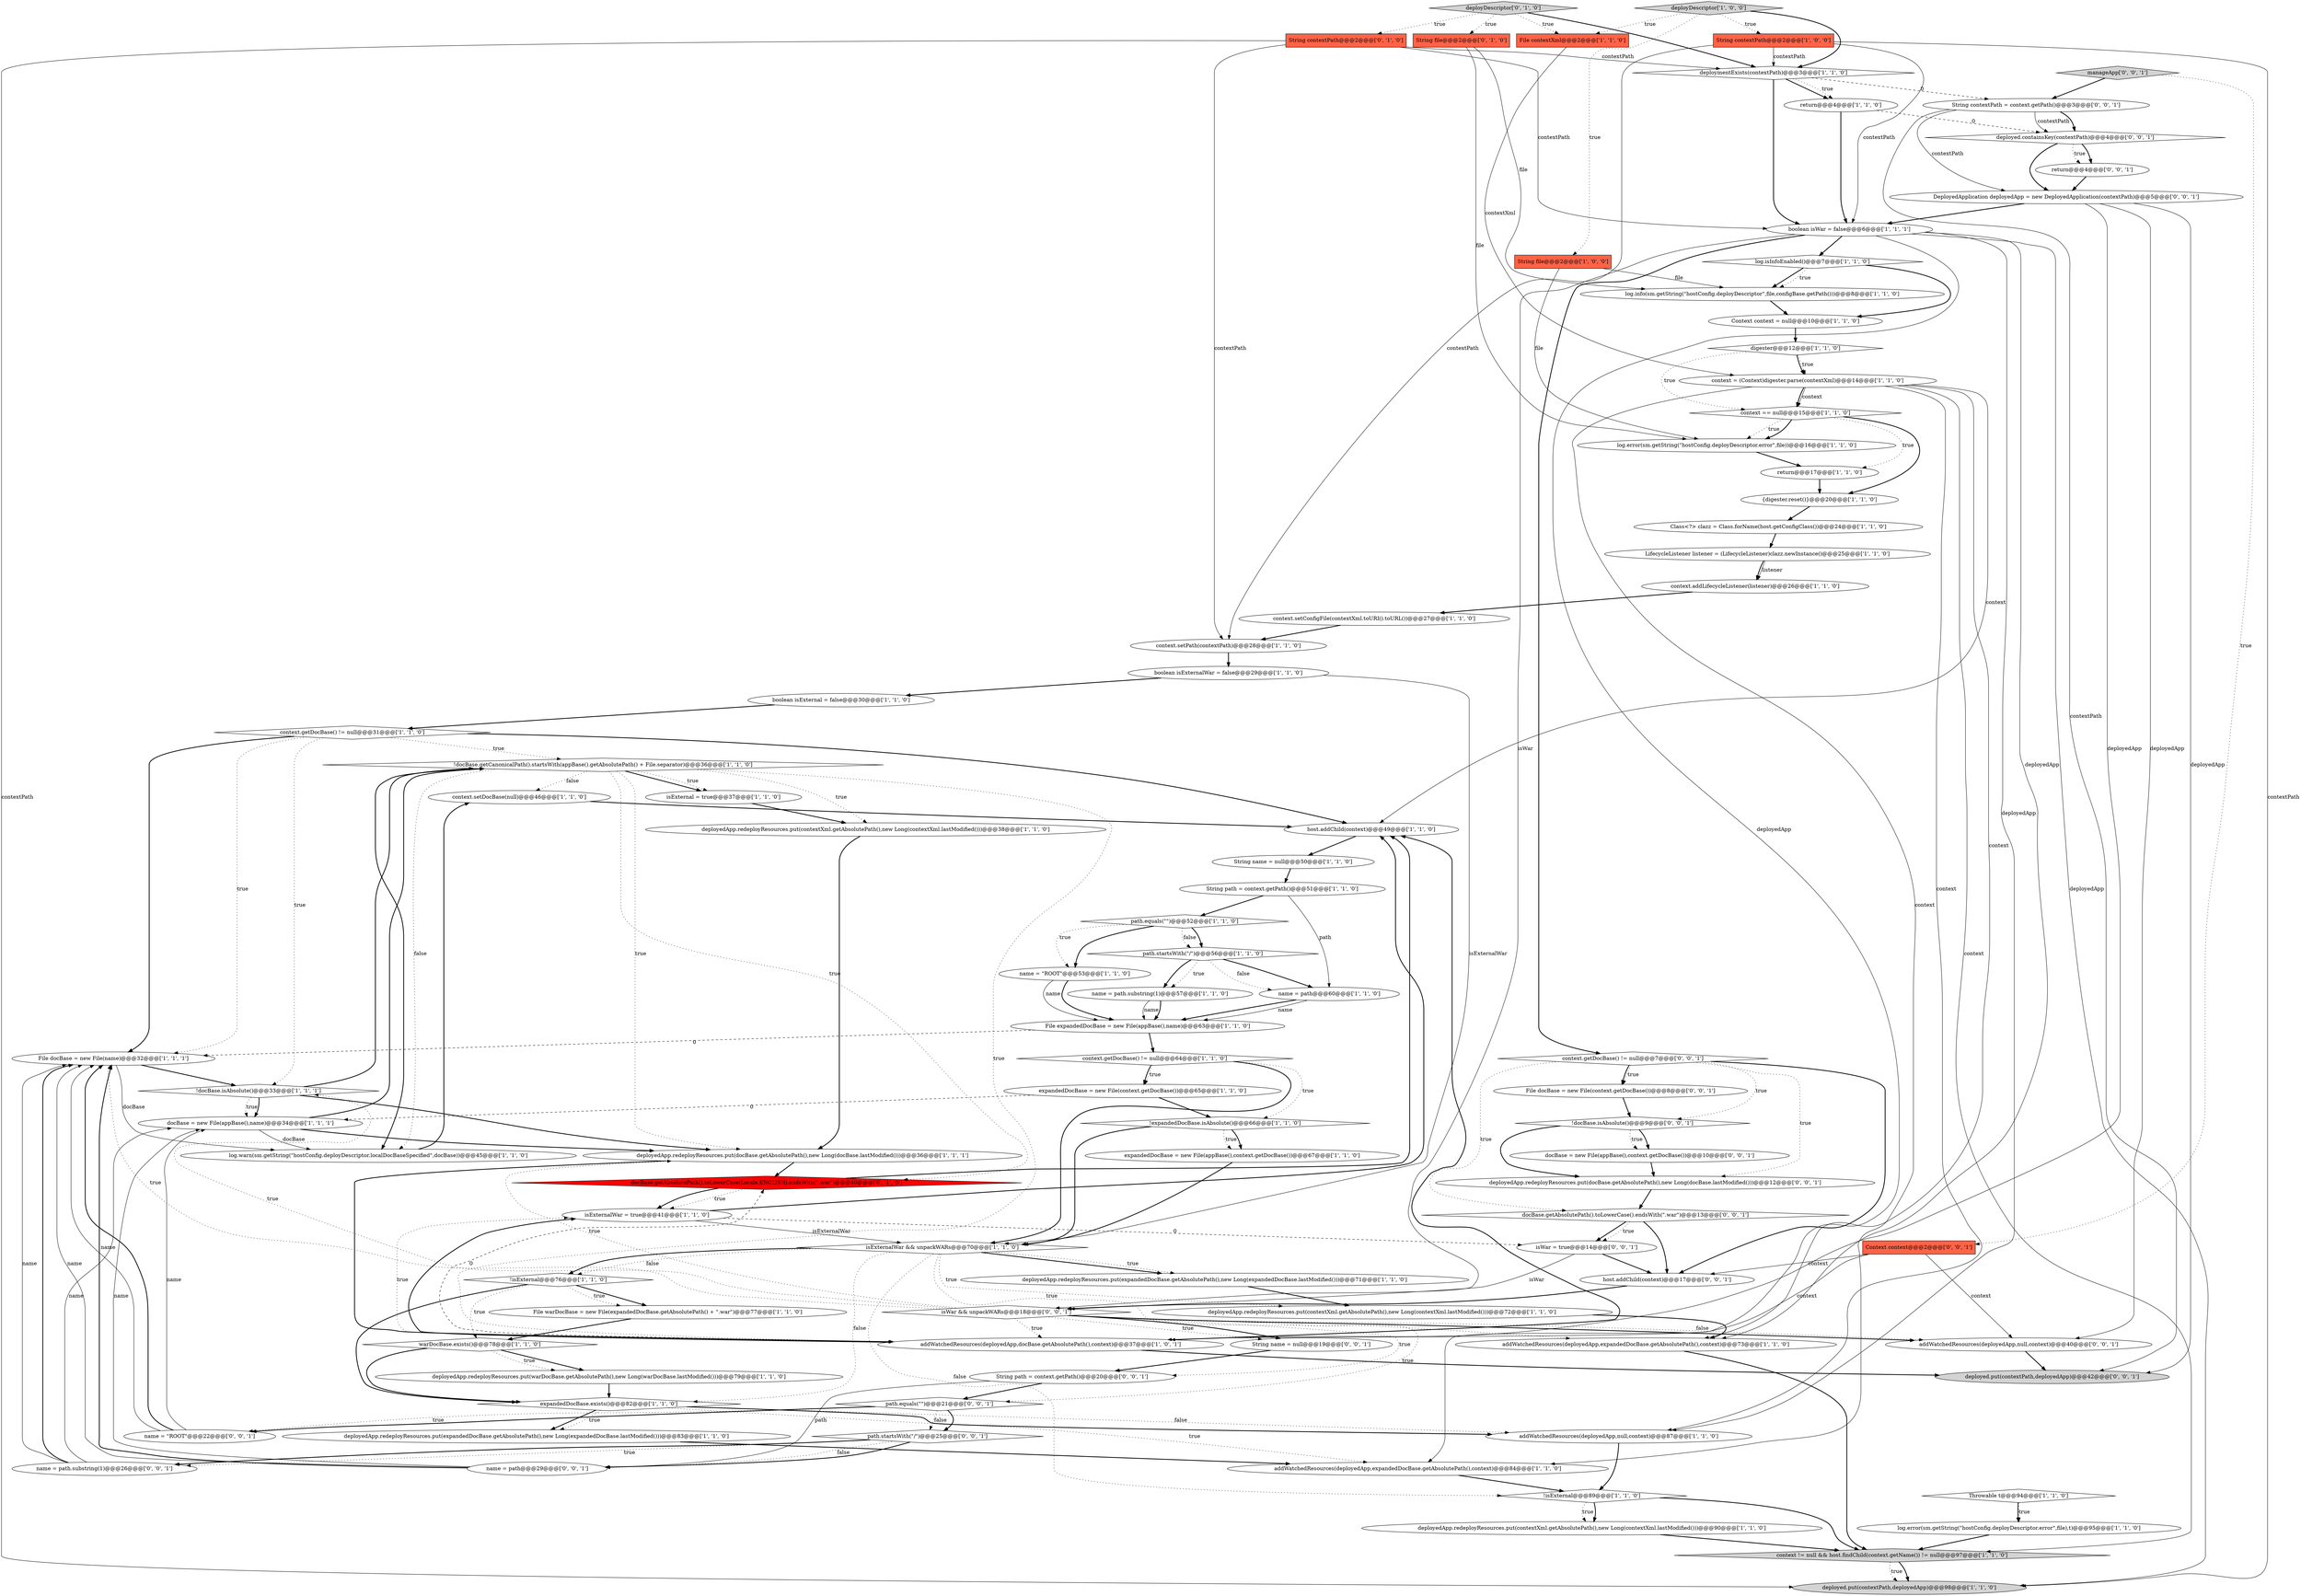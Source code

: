 digraph {
68 [style = filled, label = "String file@@@2@@@['0', '1', '0']", fillcolor = tomato, shape = box image = "AAA0AAABBB2BBB"];
51 [style = filled, label = "addWatchedResources(deployedApp,null,context)@@@87@@@['1', '1', '0']", fillcolor = white, shape = ellipse image = "AAA0AAABBB1BBB"];
23 [style = filled, label = "Context context = null@@@10@@@['1', '1', '0']", fillcolor = white, shape = ellipse image = "AAA0AAABBB1BBB"];
21 [style = filled, label = "context.setDocBase(null)@@@46@@@['1', '1', '0']", fillcolor = white, shape = ellipse image = "AAA0AAABBB1BBB"];
46 [style = filled, label = "context.getDocBase() != null@@@31@@@['1', '1', '0']", fillcolor = white, shape = diamond image = "AAA0AAABBB1BBB"];
39 [style = filled, label = "boolean isExternalWar = false@@@29@@@['1', '1', '0']", fillcolor = white, shape = ellipse image = "AAA0AAABBB1BBB"];
43 [style = filled, label = "String contextPath@@@2@@@['1', '0', '0']", fillcolor = tomato, shape = box image = "AAA0AAABBB1BBB"];
71 [style = filled, label = "deployedApp.redeployResources.put(docBase.getAbsolutePath(),new Long(docBase.lastModified()))@@@12@@@['0', '0', '1']", fillcolor = white, shape = ellipse image = "AAA0AAABBB3BBB"];
36 [style = filled, label = "warDocBase.exists()@@@78@@@['1', '1', '0']", fillcolor = white, shape = diamond image = "AAA0AAABBB1BBB"];
57 [style = filled, label = "!isExternal@@@76@@@['1', '1', '0']", fillcolor = white, shape = diamond image = "AAA0AAABBB1BBB"];
6 [style = filled, label = "path.startsWith(\"/\")@@@56@@@['1', '1', '0']", fillcolor = white, shape = diamond image = "AAA0AAABBB1BBB"];
7 [style = filled, label = "boolean isExternal = false@@@30@@@['1', '1', '0']", fillcolor = white, shape = ellipse image = "AAA0AAABBB1BBB"];
78 [style = filled, label = "return@@@4@@@['0', '0', '1']", fillcolor = white, shape = ellipse image = "AAA0AAABBB3BBB"];
80 [style = filled, label = "name = \"ROOT\"@@@22@@@['0', '0', '1']", fillcolor = white, shape = ellipse image = "AAA0AAABBB3BBB"];
14 [style = filled, label = "deploymentExists(contextPath)@@@3@@@['1', '1', '0']", fillcolor = white, shape = diamond image = "AAA0AAABBB1BBB"];
24 [style = filled, label = "expandedDocBase = new File(appBase(),context.getDocBase())@@@67@@@['1', '1', '0']", fillcolor = white, shape = ellipse image = "AAA0AAABBB1BBB"];
34 [style = filled, label = "context.addLifecycleListener(listener)@@@26@@@['1', '1', '0']", fillcolor = white, shape = ellipse image = "AAA0AAABBB1BBB"];
82 [style = filled, label = "isWar && unpackWARs@@@18@@@['0', '0', '1']", fillcolor = white, shape = diamond image = "AAA0AAABBB3BBB"];
93 [style = filled, label = "docBase.getAbsolutePath().toLowerCase().endsWith(\".war\")@@@13@@@['0', '0', '1']", fillcolor = white, shape = diamond image = "AAA0AAABBB3BBB"];
41 [style = filled, label = "File warDocBase = new File(expandedDocBase.getAbsolutePath() + \".war\")@@@77@@@['1', '1', '0']", fillcolor = white, shape = ellipse image = "AAA0AAABBB1BBB"];
0 [style = filled, label = "isExternal = true@@@37@@@['1', '1', '0']", fillcolor = white, shape = ellipse image = "AAA0AAABBB1BBB"];
15 [style = filled, label = "context.setConfigFile(contextXml.toURI().toURL())@@@27@@@['1', '1', '0']", fillcolor = white, shape = ellipse image = "AAA0AAABBB1BBB"];
73 [style = filled, label = "String contextPath = context.getPath()@@@3@@@['0', '0', '1']", fillcolor = white, shape = ellipse image = "AAA0AAABBB3BBB"];
77 [style = filled, label = "String name = null@@@19@@@['0', '0', '1']", fillcolor = white, shape = ellipse image = "AAA0AAABBB3BBB"];
20 [style = filled, label = "!expandedDocBase.isAbsolute()@@@66@@@['1', '1', '0']", fillcolor = white, shape = diamond image = "AAA0AAABBB1BBB"];
5 [style = filled, label = "deployedApp.redeployResources.put(contextXml.getAbsolutePath(),new Long(contextXml.lastModified()))@@@72@@@['1', '1', '0']", fillcolor = white, shape = ellipse image = "AAA0AAABBB1BBB"];
26 [style = filled, label = "deployedApp.redeployResources.put(contextXml.getAbsolutePath(),new Long(contextXml.lastModified()))@@@90@@@['1', '1', '0']", fillcolor = white, shape = ellipse image = "AAA0AAABBB1BBB"];
66 [style = filled, label = "String contextPath@@@2@@@['0', '1', '0']", fillcolor = tomato, shape = box image = "AAA0AAABBB2BBB"];
29 [style = filled, label = "!docBase.getCanonicalPath().startsWith(appBase().getAbsolutePath() + File.separator)@@@36@@@['1', '1', '0']", fillcolor = white, shape = diamond image = "AAA0AAABBB1BBB"];
74 [style = filled, label = "!docBase.isAbsolute()@@@9@@@['0', '0', '1']", fillcolor = white, shape = diamond image = "AAA0AAABBB3BBB"];
88 [style = filled, label = "Context context@@@2@@@['0', '0', '1']", fillcolor = tomato, shape = box image = "AAA0AAABBB3BBB"];
47 [style = filled, label = "String path = context.getPath()@@@51@@@['1', '1', '0']", fillcolor = white, shape = ellipse image = "AAA0AAABBB1BBB"];
55 [style = filled, label = "String file@@@2@@@['1', '0', '0']", fillcolor = tomato, shape = box image = "AAA0AAABBB1BBB"];
53 [style = filled, label = "log.isInfoEnabled()@@@7@@@['1', '1', '0']", fillcolor = white, shape = diamond image = "AAA0AAABBB1BBB"];
86 [style = filled, label = "deployed.put(contextPath,deployedApp)@@@42@@@['0', '0', '1']", fillcolor = lightgray, shape = ellipse image = "AAA0AAABBB3BBB"];
4 [style = filled, label = "log.warn(sm.getString(\"hostConfig.deployDescriptor.localDocBaseSpecified\",docBase))@@@45@@@['1', '1', '0']", fillcolor = white, shape = ellipse image = "AAA0AAABBB1BBB"];
2 [style = filled, label = "addWatchedResources(deployedApp,expandedDocBase.getAbsolutePath(),context)@@@73@@@['1', '1', '0']", fillcolor = white, shape = ellipse image = "AAA0AAABBB1BBB"];
84 [style = filled, label = "host.addChild(context)@@@17@@@['0', '0', '1']", fillcolor = white, shape = ellipse image = "AAA0AAABBB3BBB"];
89 [style = filled, label = "context.getDocBase() != null@@@7@@@['0', '0', '1']", fillcolor = white, shape = diamond image = "AAA0AAABBB3BBB"];
92 [style = filled, label = "addWatchedResources(deployedApp,null,context)@@@40@@@['0', '0', '1']", fillcolor = white, shape = ellipse image = "AAA0AAABBB3BBB"];
19 [style = filled, label = "expandedDocBase = new File(context.getDocBase())@@@65@@@['1', '1', '0']", fillcolor = white, shape = ellipse image = "AAA0AAABBB1BBB"];
49 [style = filled, label = "deployedApp.redeployResources.put(warDocBase.getAbsolutePath(),new Long(warDocBase.lastModified()))@@@79@@@['1', '1', '0']", fillcolor = white, shape = ellipse image = "AAA0AAABBB1BBB"];
42 [style = filled, label = "isExternalWar && unpackWARs@@@70@@@['1', '1', '0']", fillcolor = white, shape = diamond image = "AAA0AAABBB1BBB"];
70 [style = filled, label = "name = path@@@29@@@['0', '0', '1']", fillcolor = white, shape = ellipse image = "AAA0AAABBB3BBB"];
40 [style = filled, label = "!isExternal@@@89@@@['1', '1', '0']", fillcolor = white, shape = diamond image = "AAA0AAABBB1BBB"];
75 [style = filled, label = "path.equals(\"\")@@@21@@@['0', '0', '1']", fillcolor = white, shape = diamond image = "AAA0AAABBB3BBB"];
50 [style = filled, label = "isExternalWar = true@@@41@@@['1', '1', '0']", fillcolor = white, shape = ellipse image = "AAA0AAABBB1BBB"];
62 [style = filled, label = "log.error(sm.getString(\"hostConfig.deployDescriptor.error\",file))@@@16@@@['1', '1', '0']", fillcolor = white, shape = ellipse image = "AAA0AAABBB1BBB"];
60 [style = filled, label = "boolean isWar = false@@@6@@@['1', '1', '1']", fillcolor = white, shape = ellipse image = "AAA0AAABBB1BBB"];
1 [style = filled, label = "return@@@17@@@['1', '1', '0']", fillcolor = white, shape = ellipse image = "AAA0AAABBB1BBB"];
27 [style = filled, label = "deployedApp.redeployResources.put(expandedDocBase.getAbsolutePath(),new Long(expandedDocBase.lastModified()))@@@83@@@['1', '1', '0']", fillcolor = white, shape = ellipse image = "AAA0AAABBB1BBB"];
54 [style = filled, label = "path.equals(\"\")@@@52@@@['1', '1', '0']", fillcolor = white, shape = diamond image = "AAA0AAABBB1BBB"];
12 [style = filled, label = "context.setPath(contextPath)@@@28@@@['1', '1', '0']", fillcolor = white, shape = ellipse image = "AAA0AAABBB1BBB"];
91 [style = filled, label = "name = path.substring(1)@@@26@@@['0', '0', '1']", fillcolor = white, shape = ellipse image = "AAA0AAABBB3BBB"];
90 [style = filled, label = "path.startsWith(\"/\")@@@25@@@['0', '0', '1']", fillcolor = white, shape = diamond image = "AAA0AAABBB3BBB"];
32 [style = filled, label = "File expandedDocBase = new File(appBase(),name)@@@63@@@['1', '1', '0']", fillcolor = white, shape = ellipse image = "AAA0AAABBB1BBB"];
56 [style = filled, label = "File contextXml@@@2@@@['1', '1', '0']", fillcolor = tomato, shape = box image = "AAA0AAABBB1BBB"];
3 [style = filled, label = "{digester.reset()}@@@20@@@['1', '1', '0']", fillcolor = white, shape = ellipse image = "AAA0AAABBB1BBB"];
18 [style = filled, label = "name = \"ROOT\"@@@53@@@['1', '1', '0']", fillcolor = white, shape = ellipse image = "AAA0AAABBB1BBB"];
67 [style = filled, label = "deployDescriptor['0', '1', '0']", fillcolor = lightgray, shape = diamond image = "AAA0AAABBB2BBB"];
11 [style = filled, label = "name = path@@@60@@@['1', '1', '0']", fillcolor = white, shape = ellipse image = "AAA0AAABBB1BBB"];
35 [style = filled, label = "File docBase = new File(name)@@@32@@@['1', '1', '1']", fillcolor = white, shape = ellipse image = "AAA0AAABBB1BBB"];
30 [style = filled, label = "log.error(sm.getString(\"hostConfig.deployDescriptor.error\",file),t)@@@95@@@['1', '1', '0']", fillcolor = white, shape = ellipse image = "AAA0AAABBB1BBB"];
58 [style = filled, label = "context == null@@@15@@@['1', '1', '0']", fillcolor = white, shape = diamond image = "AAA0AAABBB1BBB"];
45 [style = filled, label = "host.addChild(context)@@@49@@@['1', '1', '0']", fillcolor = white, shape = ellipse image = "AAA0AAABBB1BBB"];
85 [style = filled, label = "String path = context.getPath()@@@20@@@['0', '0', '1']", fillcolor = white, shape = ellipse image = "AAA0AAABBB3BBB"];
61 [style = filled, label = "name = path.substring(1)@@@57@@@['1', '1', '0']", fillcolor = white, shape = ellipse image = "AAA0AAABBB1BBB"];
10 [style = filled, label = "Throwable t@@@94@@@['1', '1', '0']", fillcolor = white, shape = diamond image = "AAA0AAABBB1BBB"];
44 [style = filled, label = "log.info(sm.getString(\"hostConfig.deployDescriptor\",file,configBase.getPath()))@@@8@@@['1', '1', '0']", fillcolor = white, shape = ellipse image = "AAA0AAABBB1BBB"];
38 [style = filled, label = "Class<?> clazz = Class.forName(host.getConfigClass())@@@24@@@['1', '1', '0']", fillcolor = white, shape = ellipse image = "AAA0AAABBB1BBB"];
8 [style = filled, label = "deployedApp.redeployResources.put(contextXml.getAbsolutePath(),new Long(contextXml.lastModified()))@@@38@@@['1', '1', '0']", fillcolor = white, shape = ellipse image = "AAA0AAABBB1BBB"];
17 [style = filled, label = "LifecycleListener listener = (LifecycleListener)clazz.newInstance()@@@25@@@['1', '1', '0']", fillcolor = white, shape = ellipse image = "AAA0AAABBB1BBB"];
59 [style = filled, label = "addWatchedResources(deployedApp,expandedDocBase.getAbsolutePath(),context)@@@84@@@['1', '1', '0']", fillcolor = white, shape = ellipse image = "AAA0AAABBB1BBB"];
81 [style = filled, label = "DeployedApplication deployedApp = new DeployedApplication(contextPath)@@@5@@@['0', '0', '1']", fillcolor = white, shape = ellipse image = "AAA0AAABBB3BBB"];
65 [style = filled, label = "context != null && host.findChild(context.getName()) != null@@@97@@@['1', '1', '0']", fillcolor = lightgray, shape = diamond image = "AAA0AAABBB1BBB"];
13 [style = filled, label = "return@@@4@@@['1', '1', '0']", fillcolor = white, shape = ellipse image = "AAA0AAABBB1BBB"];
16 [style = filled, label = "deployDescriptor['1', '0', '0']", fillcolor = lightgray, shape = diamond image = "AAA0AAABBB1BBB"];
37 [style = filled, label = "context = (Context)digester.parse(contextXml)@@@14@@@['1', '1', '0']", fillcolor = white, shape = ellipse image = "AAA0AAABBB1BBB"];
76 [style = filled, label = "File docBase = new File(context.getDocBase())@@@8@@@['0', '0', '1']", fillcolor = white, shape = ellipse image = "AAA0AAABBB3BBB"];
69 [style = filled, label = "docBase.getAbsolutePath().toLowerCase(Locale.ENGLISH).endsWith(\".war\")@@@40@@@['0', '1', '0']", fillcolor = red, shape = diamond image = "AAA1AAABBB2BBB"];
64 [style = filled, label = "expandedDocBase.exists()@@@82@@@['1', '1', '0']", fillcolor = white, shape = diamond image = "AAA0AAABBB1BBB"];
25 [style = filled, label = "deployed.put(contextPath,deployedApp)@@@98@@@['1', '1', '0']", fillcolor = lightgray, shape = ellipse image = "AAA0AAABBB1BBB"];
63 [style = filled, label = "deployedApp.redeployResources.put(docBase.getAbsolutePath(),new Long(docBase.lastModified()))@@@36@@@['1', '1', '1']", fillcolor = white, shape = ellipse image = "AAA0AAABBB1BBB"];
22 [style = filled, label = "context.getDocBase() != null@@@64@@@['1', '1', '0']", fillcolor = white, shape = diamond image = "AAA0AAABBB1BBB"];
87 [style = filled, label = "deployed.containsKey(contextPath)@@@4@@@['0', '0', '1']", fillcolor = white, shape = diamond image = "AAA0AAABBB3BBB"];
83 [style = filled, label = "manageApp['0', '0', '1']", fillcolor = lightgray, shape = diamond image = "AAA0AAABBB3BBB"];
9 [style = filled, label = "docBase = new File(appBase(),name)@@@34@@@['1', '1', '1']", fillcolor = white, shape = ellipse image = "AAA0AAABBB1BBB"];
52 [style = filled, label = "!docBase.isAbsolute()@@@33@@@['1', '1', '1']", fillcolor = white, shape = diamond image = "AAA0AAABBB1BBB"];
28 [style = filled, label = "digester@@@12@@@['1', '1', '0']", fillcolor = white, shape = diamond image = "AAA0AAABBB1BBB"];
33 [style = filled, label = "addWatchedResources(deployedApp,docBase.getAbsolutePath(),context)@@@37@@@['1', '0', '1']", fillcolor = white, shape = ellipse image = "AAA0AAABBB1BBB"];
72 [style = filled, label = "docBase = new File(appBase(),context.getDocBase())@@@10@@@['0', '0', '1']", fillcolor = white, shape = ellipse image = "AAA0AAABBB3BBB"];
31 [style = filled, label = "String name = null@@@50@@@['1', '1', '0']", fillcolor = white, shape = ellipse image = "AAA0AAABBB1BBB"];
79 [style = filled, label = "isWar = true@@@14@@@['0', '0', '1']", fillcolor = white, shape = ellipse image = "AAA0AAABBB3BBB"];
48 [style = filled, label = "deployedApp.redeployResources.put(expandedDocBase.getAbsolutePath(),new Long(expandedDocBase.lastModified()))@@@71@@@['1', '1', '0']", fillcolor = white, shape = ellipse image = "AAA0AAABBB1BBB"];
32->22 [style = bold, label=""];
64->51 [style = bold, label=""];
74->72 [style = bold, label=""];
9->4 [style = solid, label="docBase"];
8->63 [style = bold, label=""];
29->0 [style = bold, label=""];
34->15 [style = bold, label=""];
60->53 [style = bold, label=""];
53->44 [style = bold, label=""];
90->91 [style = dotted, label="true"];
33->50 [style = dotted, label="true"];
42->48 [style = bold, label=""];
66->14 [style = solid, label="contextPath"];
58->62 [style = dotted, label="true"];
82->35 [style = dotted, label="true"];
58->3 [style = bold, label=""];
3->38 [style = bold, label=""];
43->25 [style = solid, label="contextPath"];
73->87 [style = solid, label="contextPath"];
10->30 [style = dotted, label="true"];
45->31 [style = bold, label=""];
57->41 [style = bold, label=""];
60->51 [style = solid, label="deployedApp"];
91->35 [style = bold, label=""];
29->8 [style = dotted, label="true"];
9->63 [style = bold, label=""];
52->9 [style = dotted, label="true"];
23->28 [style = bold, label=""];
69->50 [style = bold, label=""];
26->65 [style = bold, label=""];
44->23 [style = bold, label=""];
30->65 [style = bold, label=""];
90->70 [style = bold, label=""];
83->88 [style = dotted, label="true"];
66->25 [style = solid, label="contextPath"];
88->84 [style = solid, label="context"];
58->62 [style = bold, label=""];
42->64 [style = dotted, label="false"];
6->11 [style = bold, label=""];
93->79 [style = bold, label=""];
42->48 [style = dotted, label="true"];
68->44 [style = solid, label="file"];
0->8 [style = bold, label=""];
50->45 [style = bold, label=""];
82->33 [style = dotted, label="true"];
18->32 [style = bold, label=""];
70->35 [style = bold, label=""];
40->26 [style = bold, label=""];
60->59 [style = solid, label="deployedApp"];
33->45 [style = bold, label=""];
43->60 [style = solid, label="contextPath"];
54->6 [style = bold, label=""];
16->14 [style = bold, label=""];
57->41 [style = dotted, label="true"];
88->33 [style = solid, label="context"];
60->82 [style = solid, label="isWar"];
60->25 [style = solid, label="deployedApp"];
47->11 [style = solid, label="path"];
9->29 [style = bold, label=""];
73->86 [style = solid, label="contextPath"];
81->92 [style = solid, label="deployedApp"];
93->84 [style = bold, label=""];
83->73 [style = bold, label=""];
82->92 [style = bold, label=""];
6->61 [style = dotted, label="true"];
42->40 [style = dotted, label="false"];
6->11 [style = dotted, label="false"];
64->27 [style = bold, label=""];
49->64 [style = bold, label=""];
55->44 [style = solid, label="file"];
73->81 [style = solid, label="contextPath"];
16->43 [style = dotted, label="true"];
22->19 [style = dotted, label="true"];
28->37 [style = bold, label=""];
58->1 [style = dotted, label="true"];
46->29 [style = dotted, label="true"];
20->24 [style = dotted, label="true"];
57->36 [style = dotted, label="true"];
7->46 [style = bold, label=""];
40->26 [style = dotted, label="true"];
89->76 [style = dotted, label="true"];
82->63 [style = dotted, label="true"];
37->58 [style = bold, label=""];
89->74 [style = dotted, label="true"];
79->82 [style = solid, label="isWar"];
52->9 [style = bold, label=""];
19->20 [style = bold, label=""];
79->84 [style = bold, label=""];
32->35 [style = dashed, label="0"];
82->52 [style = dotted, label="true"];
85->70 [style = solid, label="path"];
4->21 [style = bold, label=""];
43->12 [style = solid, label="contextPath"];
68->62 [style = solid, label="file"];
70->9 [style = solid, label="name"];
14->60 [style = bold, label=""];
63->69 [style = bold, label=""];
37->59 [style = solid, label="context"];
33->50 [style = bold, label=""];
29->63 [style = dotted, label="true"];
61->32 [style = solid, label="name"];
35->52 [style = bold, label=""];
11->32 [style = solid, label="name"];
13->60 [style = bold, label=""];
6->61 [style = bold, label=""];
60->2 [style = solid, label="deployedApp"];
21->45 [style = bold, label=""];
17->34 [style = bold, label=""];
22->20 [style = dotted, label="true"];
27->59 [style = bold, label=""];
47->54 [style = bold, label=""];
39->7 [style = bold, label=""];
80->9 [style = solid, label="name"];
61->32 [style = bold, label=""];
36->49 [style = bold, label=""];
39->42 [style = solid, label="isExternalWar"];
72->71 [style = bold, label=""];
71->93 [style = bold, label=""];
66->12 [style = solid, label="contextPath"];
82->92 [style = dotted, label="false"];
15->12 [style = bold, label=""];
91->9 [style = solid, label="name"];
31->47 [style = bold, label=""];
48->5 [style = bold, label=""];
50->79 [style = dashed, label="0"];
40->65 [style = bold, label=""];
28->37 [style = dotted, label="true"];
93->79 [style = dotted, label="true"];
38->17 [style = bold, label=""];
90->91 [style = bold, label=""];
56->37 [style = solid, label="contextXml"];
75->90 [style = bold, label=""];
52->63 [style = bold, label=""];
65->25 [style = bold, label=""];
22->42 [style = bold, label=""];
29->0 [style = dotted, label="true"];
69->50 [style = dotted, label="true"];
18->32 [style = solid, label="name"];
89->93 [style = dotted, label="true"];
37->51 [style = solid, label="context"];
65->25 [style = dotted, label="true"];
62->1 [style = bold, label=""];
82->85 [style = dotted, label="true"];
22->19 [style = bold, label=""];
64->51 [style = dotted, label="false"];
46->35 [style = dotted, label="true"];
16->55 [style = dotted, label="true"];
60->89 [style = bold, label=""];
82->77 [style = bold, label=""];
1->3 [style = bold, label=""];
87->81 [style = bold, label=""];
14->73 [style = dashed, label="0"];
75->90 [style = dotted, label="false"];
11->32 [style = bold, label=""];
33->86 [style = bold, label=""];
75->80 [style = dotted, label="true"];
28->58 [style = dotted, label="true"];
35->4 [style = solid, label="docBase"];
29->69 [style = dotted, label="true"];
67->66 [style = dotted, label="true"];
42->2 [style = dotted, label="true"];
36->49 [style = dotted, label="true"];
88->92 [style = solid, label="context"];
89->76 [style = bold, label=""];
76->74 [style = bold, label=""];
51->40 [style = bold, label=""];
42->5 [style = dotted, label="true"];
41->36 [style = bold, label=""];
74->72 [style = dotted, label="true"];
42->57 [style = bold, label=""];
53->44 [style = dotted, label="true"];
46->35 [style = bold, label=""];
91->35 [style = solid, label="name"];
77->85 [style = bold, label=""];
29->4 [style = dotted, label="false"];
20->42 [style = bold, label=""];
82->75 [style = dotted, label="true"];
81->86 [style = solid, label="deployedApp"];
53->23 [style = bold, label=""];
14->13 [style = bold, label=""];
42->57 [style = dotted, label="false"];
12->39 [style = bold, label=""];
55->62 [style = solid, label="file"];
87->78 [style = bold, label=""];
37->65 [style = solid, label="context"];
10->30 [style = bold, label=""];
37->58 [style = solid, label="context"];
80->35 [style = bold, label=""];
36->64 [style = bold, label=""];
33->69 [style = dashed, label="0"];
46->52 [style = dotted, label="true"];
16->56 [style = dotted, label="true"];
24->42 [style = bold, label=""];
78->81 [style = bold, label=""];
89->84 [style = bold, label=""];
90->70 [style = dotted, label="false"];
75->80 [style = bold, label=""];
29->4 [style = bold, label=""];
80->35 [style = solid, label="name"];
17->34 [style = solid, label="listener"];
89->71 [style = dotted, label="true"];
63->33 [style = bold, label=""];
57->64 [style = bold, label=""];
66->60 [style = solid, label="contextPath"];
74->71 [style = bold, label=""];
59->40 [style = bold, label=""];
64->27 [style = dotted, label="true"];
54->18 [style = dotted, label="true"];
82->77 [style = dotted, label="true"];
92->86 [style = bold, label=""];
19->9 [style = dashed, label="0"];
73->87 [style = bold, label=""];
43->14 [style = solid, label="contextPath"];
84->82 [style = bold, label=""];
81->60 [style = bold, label=""];
29->21 [style = dotted, label="false"];
85->75 [style = bold, label=""];
14->13 [style = dotted, label="true"];
81->33 [style = solid, label="deployedApp"];
37->2 [style = solid, label="context"];
5->2 [style = bold, label=""];
54->18 [style = bold, label=""];
67->56 [style = dotted, label="true"];
64->59 [style = dotted, label="true"];
87->78 [style = dotted, label="true"];
37->45 [style = solid, label="context"];
46->45 [style = bold, label=""];
52->29 [style = bold, label=""];
29->33 [style = dotted, label="true"];
2->65 [style = bold, label=""];
13->87 [style = dashed, label="0"];
20->24 [style = bold, label=""];
67->14 [style = bold, label=""];
69->45 [style = bold, label=""];
70->35 [style = solid, label="name"];
54->6 [style = dotted, label="false"];
50->42 [style = solid, label="isExternalWar"];
67->68 [style = dotted, label="true"];
}
